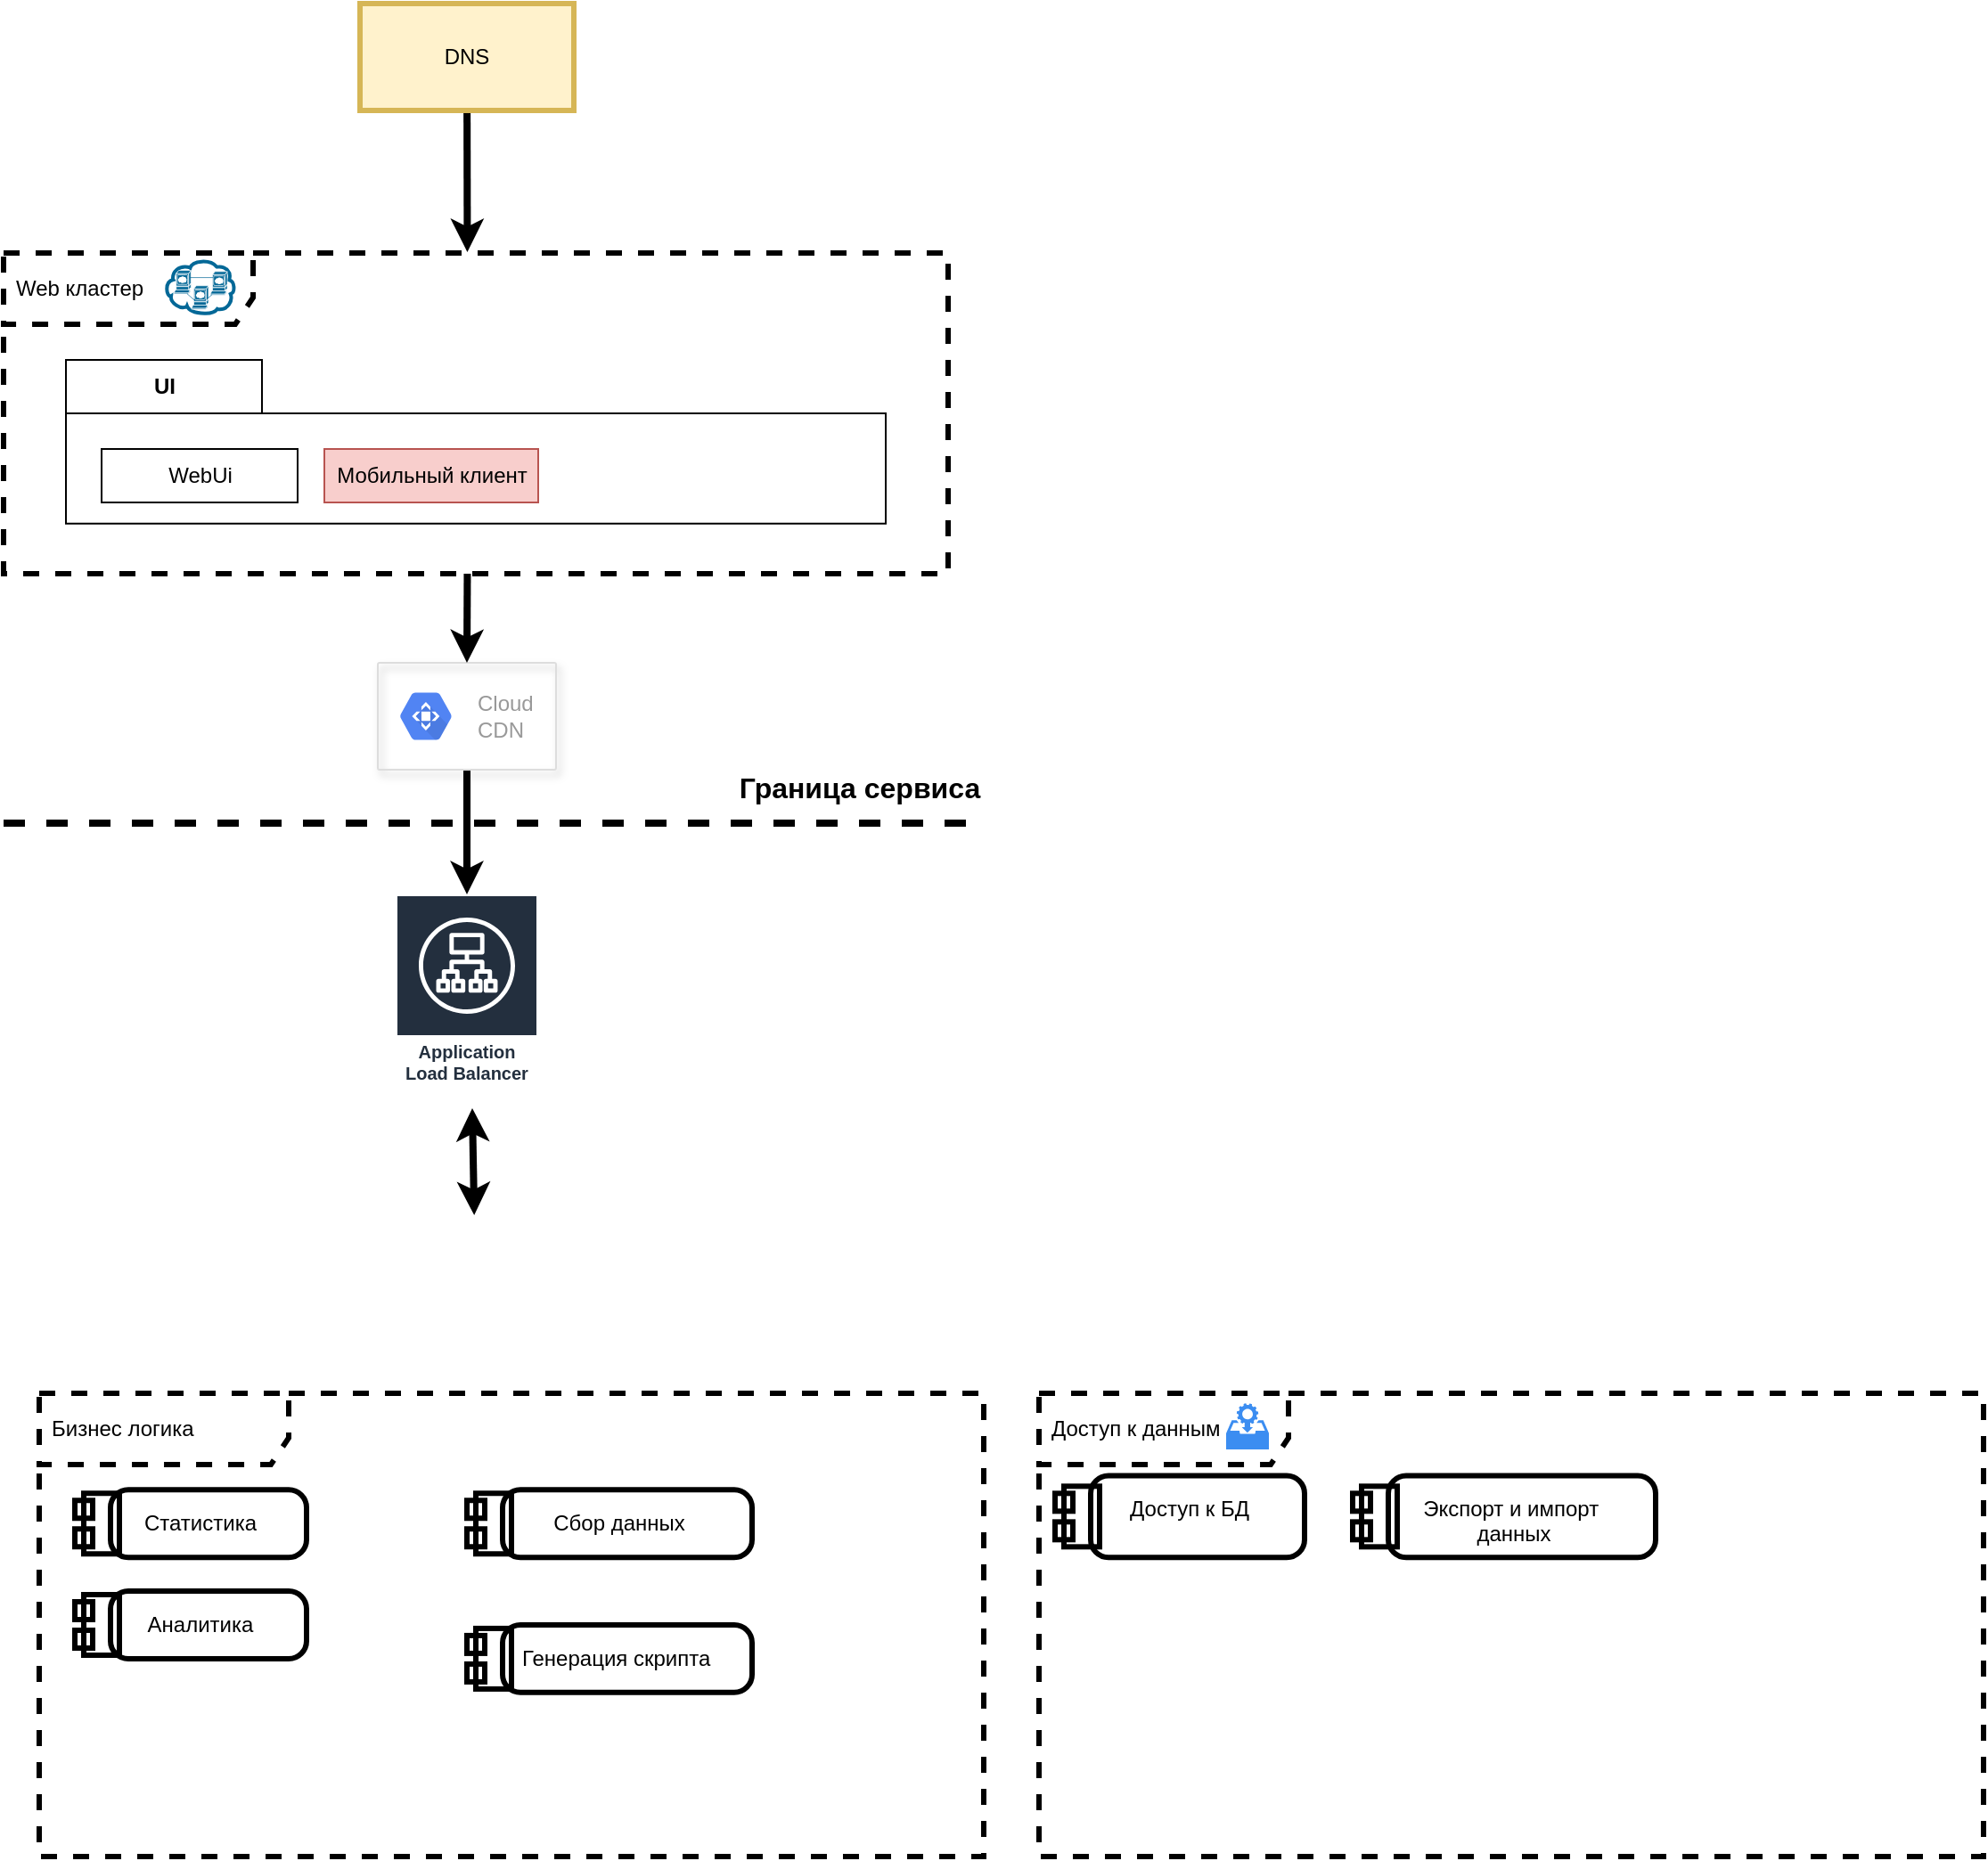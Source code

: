<mxfile version="16.2.4" type="github">
  <diagram name="Page-1" id="b5b7bab2-c9e2-2cf4-8b2a-24fd1a2a6d21">
    <mxGraphModel dx="2858" dy="2285" grid="1" gridSize="10" guides="1" tooltips="1" connect="1" arrows="1" fold="1" page="1" pageScale="1" pageWidth="827" pageHeight="1169" background="none" math="0" shadow="0">
      <root>
        <mxCell id="0" />
        <mxCell id="1" parent="0" />
        <mxCell id="GngyZiU9fAiQqup7nZZj-29" value="" style="group" parent="1" vertex="1" connectable="0">
          <mxGeometry x="-750" y="-370" width="530" height="260" as="geometry" />
        </mxCell>
        <mxCell id="GngyZiU9fAiQqup7nZZj-30" value="Бизнес логика" style="shape=umlFrame;whiteSpace=wrap;html=1;width=140;height=40;boundedLbl=1;verticalAlign=middle;align=left;spacingLeft=5;fillColor=none;dashed=1;strokeWidth=3;" parent="GngyZiU9fAiQqup7nZZj-29" vertex="1">
          <mxGeometry width="530" height="260" as="geometry" />
        </mxCell>
        <mxCell id="GngyZiU9fAiQqup7nZZj-40" value="Аналитика" style="shape=mxgraph.uml25.actionParams;html=1;align=center;verticalAlign=top;absoluteArcSize=1;arcSize=10;dashed=0;spacingLeft=10;spacingTop=5;strokeWidth=3;fillColor=none;" parent="GngyZiU9fAiQqup7nZZj-29" vertex="1">
          <mxGeometry x="20" y="111.042" width="130" height="37.917" as="geometry" />
        </mxCell>
        <mxCell id="GngyZiU9fAiQqup7nZZj-41" value="Сбор данных" style="shape=mxgraph.uml25.actionParams;html=1;align=center;verticalAlign=top;absoluteArcSize=1;arcSize=10;dashed=0;spacingLeft=10;spacingTop=5;strokeWidth=3;fillColor=none;" parent="GngyZiU9fAiQqup7nZZj-29" vertex="1">
          <mxGeometry x="240.0" y="54.167" width="160" height="37.917" as="geometry" />
        </mxCell>
        <mxCell id="GngyZiU9fAiQqup7nZZj-42" value="Генерация скрипта&amp;nbsp;" style="shape=mxgraph.uml25.actionParams;html=1;align=center;verticalAlign=top;absoluteArcSize=1;arcSize=10;dashed=0;spacingLeft=10;spacingTop=5;strokeWidth=3;fillColor=none;" parent="GngyZiU9fAiQqup7nZZj-29" vertex="1">
          <mxGeometry x="240.0" y="130.002" width="160" height="37.917" as="geometry" />
        </mxCell>
        <mxCell id="GngyZiU9fAiQqup7nZZj-43" value="" style="shape=image;html=1;verticalAlign=top;verticalLabelPosition=bottom;labelBackgroundColor=#ffffff;imageAspect=0;aspect=fixed;image=https://cdn1.iconfinder.com/data/icons/software-engineering-and-video-gaming/512/512_Function_instruction_logic_operation_meeting_Hardware_Engineering_Internet-128.png;strokeWidth=3;fillColor=none;" parent="GngyZiU9fAiQqup7nZZj-29" vertex="1">
          <mxGeometry x="93.764" y="7" width="28.909" height="28.909" as="geometry" />
        </mxCell>
        <mxCell id="GngyZiU9fAiQqup7nZZj-39" value="Статистика" style="shape=mxgraph.uml25.actionParams;html=1;align=center;verticalAlign=top;absoluteArcSize=1;arcSize=10;dashed=0;spacingLeft=10;spacingTop=5;strokeWidth=3;fillColor=none;" parent="GngyZiU9fAiQqup7nZZj-29" vertex="1">
          <mxGeometry x="20" y="54.167" width="130" height="37.917" as="geometry" />
        </mxCell>
        <mxCell id="GngyZiU9fAiQqup7nZZj-45" value="" style="group" parent="1" vertex="1" connectable="0">
          <mxGeometry x="-190" y="-370" width="530" height="260" as="geometry" />
        </mxCell>
        <mxCell id="GngyZiU9fAiQqup7nZZj-46" value="Доступ к данным" style="shape=umlFrame;whiteSpace=wrap;html=1;width=140;height=40;boundedLbl=1;verticalAlign=middle;align=left;spacingLeft=5;fillColor=none;dashed=1;strokeWidth=3;" parent="GngyZiU9fAiQqup7nZZj-45" vertex="1">
          <mxGeometry x="1" width="530" height="260" as="geometry" />
        </mxCell>
        <mxCell id="GngyZiU9fAiQqup7nZZj-47" value="Доступ к БД" style="shape=mxgraph.uml25.actionParams;html=1;align=center;verticalAlign=top;absoluteArcSize=1;arcSize=10;dashed=0;spacingLeft=10;spacingTop=5;strokeWidth=3;fillColor=none;" parent="GngyZiU9fAiQqup7nZZj-45" vertex="1">
          <mxGeometry x="10" y="46.25" width="140" height="45.83" as="geometry" />
        </mxCell>
        <mxCell id="GngyZiU9fAiQqup7nZZj-49" value="Экспорт и импорт&amp;nbsp;&lt;br&gt;данных" style="shape=mxgraph.uml25.actionParams;html=1;align=center;verticalAlign=top;absoluteArcSize=1;arcSize=10;dashed=0;spacingLeft=10;spacingTop=5;strokeWidth=3;fillColor=none;" parent="GngyZiU9fAiQqup7nZZj-45" vertex="1">
          <mxGeometry x="177" y="46.25" width="170" height="45.83" as="geometry" />
        </mxCell>
        <mxCell id="GngyZiU9fAiQqup7nZZj-52" value="" style="sketch=0;html=1;aspect=fixed;strokeColor=none;shadow=0;align=center;verticalAlign=top;fillColor=#3B8DF1;shape=mxgraph.gcp2.data_access" parent="GngyZiU9fAiQqup7nZZj-45" vertex="1">
          <mxGeometry x="106" y="5.68" width="24" height="25.8" as="geometry" />
        </mxCell>
        <mxCell id="GngyZiU9fAiQqup7nZZj-77" value="Web кластер" style="shape=umlFrame;whiteSpace=wrap;html=1;width=140;height=40;boundedLbl=1;verticalAlign=middle;align=left;spacingLeft=5;fillColor=none;dashed=1;strokeWidth=3;" parent="1" vertex="1">
          <mxGeometry x="-770" y="-1010" width="530" height="180" as="geometry" />
        </mxCell>
        <mxCell id="GngyZiU9fAiQqup7nZZj-78" value="" style="shape=mxgraph.cisco.storage.web_cluster;html=1;pointerEvents=1;dashed=0;fillColor=#036897;strokeColor=#ffffff;strokeWidth=2;verticalLabelPosition=bottom;verticalAlign=top;align=center;outlineConnect=0;" parent="1" vertex="1">
          <mxGeometry x="-680" y="-1006.62" width="40" height="30.63" as="geometry" />
        </mxCell>
        <mxCell id="GngyZiU9fAiQqup7nZZj-79" value="UI" style="shape=folder;fontStyle=1;tabWidth=110;tabHeight=30;tabPosition=left;html=1;boundedLbl=1;labelInHeader=1;container=1;collapsible=0;recursiveResize=0;" parent="1" vertex="1">
          <mxGeometry x="-735" y="-950" width="460" height="91.87" as="geometry" />
        </mxCell>
        <mxCell id="GngyZiU9fAiQqup7nZZj-80" value="WebUi" style="html=1;" parent="GngyZiU9fAiQqup7nZZj-79" vertex="1">
          <mxGeometry width="110" height="30" relative="1" as="geometry">
            <mxPoint x="20" y="50" as="offset" />
          </mxGeometry>
        </mxCell>
        <mxCell id="GngyZiU9fAiQqup7nZZj-81" value="Мобильный клиент" style="html=1;fillColor=#f8cecc;strokeColor=#b85450;" parent="1" vertex="1">
          <mxGeometry x="-590" y="-900" width="120" height="30" as="geometry" />
        </mxCell>
        <mxCell id="GngyZiU9fAiQqup7nZZj-82" style="edgeStyle=none;rounded=0;orthogonalLoop=1;jettySize=auto;html=1;entryX=0.491;entryY=-0.003;entryDx=0;entryDy=0;entryPerimeter=0;strokeWidth=4;" parent="1" source="GngyZiU9fAiQqup7nZZj-83" target="GngyZiU9fAiQqup7nZZj-77" edge="1">
          <mxGeometry relative="1" as="geometry" />
        </mxCell>
        <mxCell id="GngyZiU9fAiQqup7nZZj-83" value="DNS" style="rounded=0;whiteSpace=wrap;html=1;strokeWidth=3;fillColor=#fff2cc;strokeColor=#d6b656;" parent="1" vertex="1">
          <mxGeometry x="-570" y="-1150" width="120" height="60" as="geometry" />
        </mxCell>
        <mxCell id="GngyZiU9fAiQqup7nZZj-84" style="edgeStyle=none;rounded=0;orthogonalLoop=1;jettySize=auto;html=1;fontSize=16;strokeWidth=4;" parent="1" source="GngyZiU9fAiQqup7nZZj-85" target="GngyZiU9fAiQqup7nZZj-88" edge="1">
          <mxGeometry relative="1" as="geometry" />
        </mxCell>
        <mxCell id="GngyZiU9fAiQqup7nZZj-85" value="" style="strokeColor=#dddddd;shadow=1;strokeWidth=1;rounded=1;absoluteArcSize=1;arcSize=2;fillColor=none;" parent="1" vertex="1">
          <mxGeometry x="-560" y="-780" width="100" height="60" as="geometry" />
        </mxCell>
        <mxCell id="GngyZiU9fAiQqup7nZZj-86" value="Cloud &#xa;CDN" style="sketch=0;dashed=0;connectable=0;html=1;fillColor=#5184F3;strokeColor=none;shape=mxgraph.gcp2.hexIcon;prIcon=cloud_cdn;part=1;labelPosition=right;verticalLabelPosition=middle;align=left;verticalAlign=middle;spacingLeft=5;fontColor=#999999;fontSize=12;" parent="GngyZiU9fAiQqup7nZZj-85" vertex="1">
          <mxGeometry y="0.5" width="44" height="39" relative="1" as="geometry">
            <mxPoint x="5" y="-19.5" as="offset" />
          </mxGeometry>
        </mxCell>
        <mxCell id="GngyZiU9fAiQqup7nZZj-87" style="edgeStyle=none;rounded=0;orthogonalLoop=1;jettySize=auto;html=1;entryX=0.5;entryY=0;entryDx=0;entryDy=0;strokeWidth=4;exitX=0.491;exitY=1;exitDx=0;exitDy=0;exitPerimeter=0;" parent="1" source="GngyZiU9fAiQqup7nZZj-77" target="GngyZiU9fAiQqup7nZZj-85" edge="1">
          <mxGeometry relative="1" as="geometry">
            <mxPoint x="-510" y="-680" as="sourcePoint" />
          </mxGeometry>
        </mxCell>
        <mxCell id="GngyZiU9fAiQqup7nZZj-88" value="Application Load Balancer" style="sketch=0;outlineConnect=0;fontColor=#232F3E;gradientColor=none;strokeColor=#ffffff;fillColor=#232F3E;dashed=0;verticalLabelPosition=middle;verticalAlign=bottom;align=center;html=1;whiteSpace=wrap;fontSize=10;fontStyle=1;spacing=3;shape=mxgraph.aws4.productIcon;prIcon=mxgraph.aws4.application_load_balancer;" parent="1" vertex="1">
          <mxGeometry x="-550" y="-650" width="80" height="110" as="geometry" />
        </mxCell>
        <mxCell id="GngyZiU9fAiQqup7nZZj-89" value="" style="endArrow=none;dashed=1;html=1;rounded=0;strokeWidth=4;" parent="1" edge="1">
          <mxGeometry width="50" height="50" relative="1" as="geometry">
            <mxPoint x="-770" y="-690" as="sourcePoint" />
            <mxPoint x="-230" y="-690" as="targetPoint" />
          </mxGeometry>
        </mxCell>
        <mxCell id="GngyZiU9fAiQqup7nZZj-90" value="Граница сервиса" style="edgeLabel;html=1;align=center;verticalAlign=middle;resizable=0;points=[];fontSize=16;fontStyle=1" parent="GngyZiU9fAiQqup7nZZj-89" vertex="1" connectable="0">
          <mxGeometry x="0.63" y="-2" relative="1" as="geometry">
            <mxPoint x="40" y="-22" as="offset" />
          </mxGeometry>
        </mxCell>
        <mxCell id="GngyZiU9fAiQqup7nZZj-95" value="" style="endArrow=classic;startArrow=classic;html=1;rounded=0;fontSize=16;strokeWidth=4;" parent="1" edge="1">
          <mxGeometry width="50" height="50" relative="1" as="geometry">
            <mxPoint x="-505.909" y="-470" as="sourcePoint" />
            <mxPoint x="-507" y="-530" as="targetPoint" />
          </mxGeometry>
        </mxCell>
      </root>
    </mxGraphModel>
  </diagram>
</mxfile>
